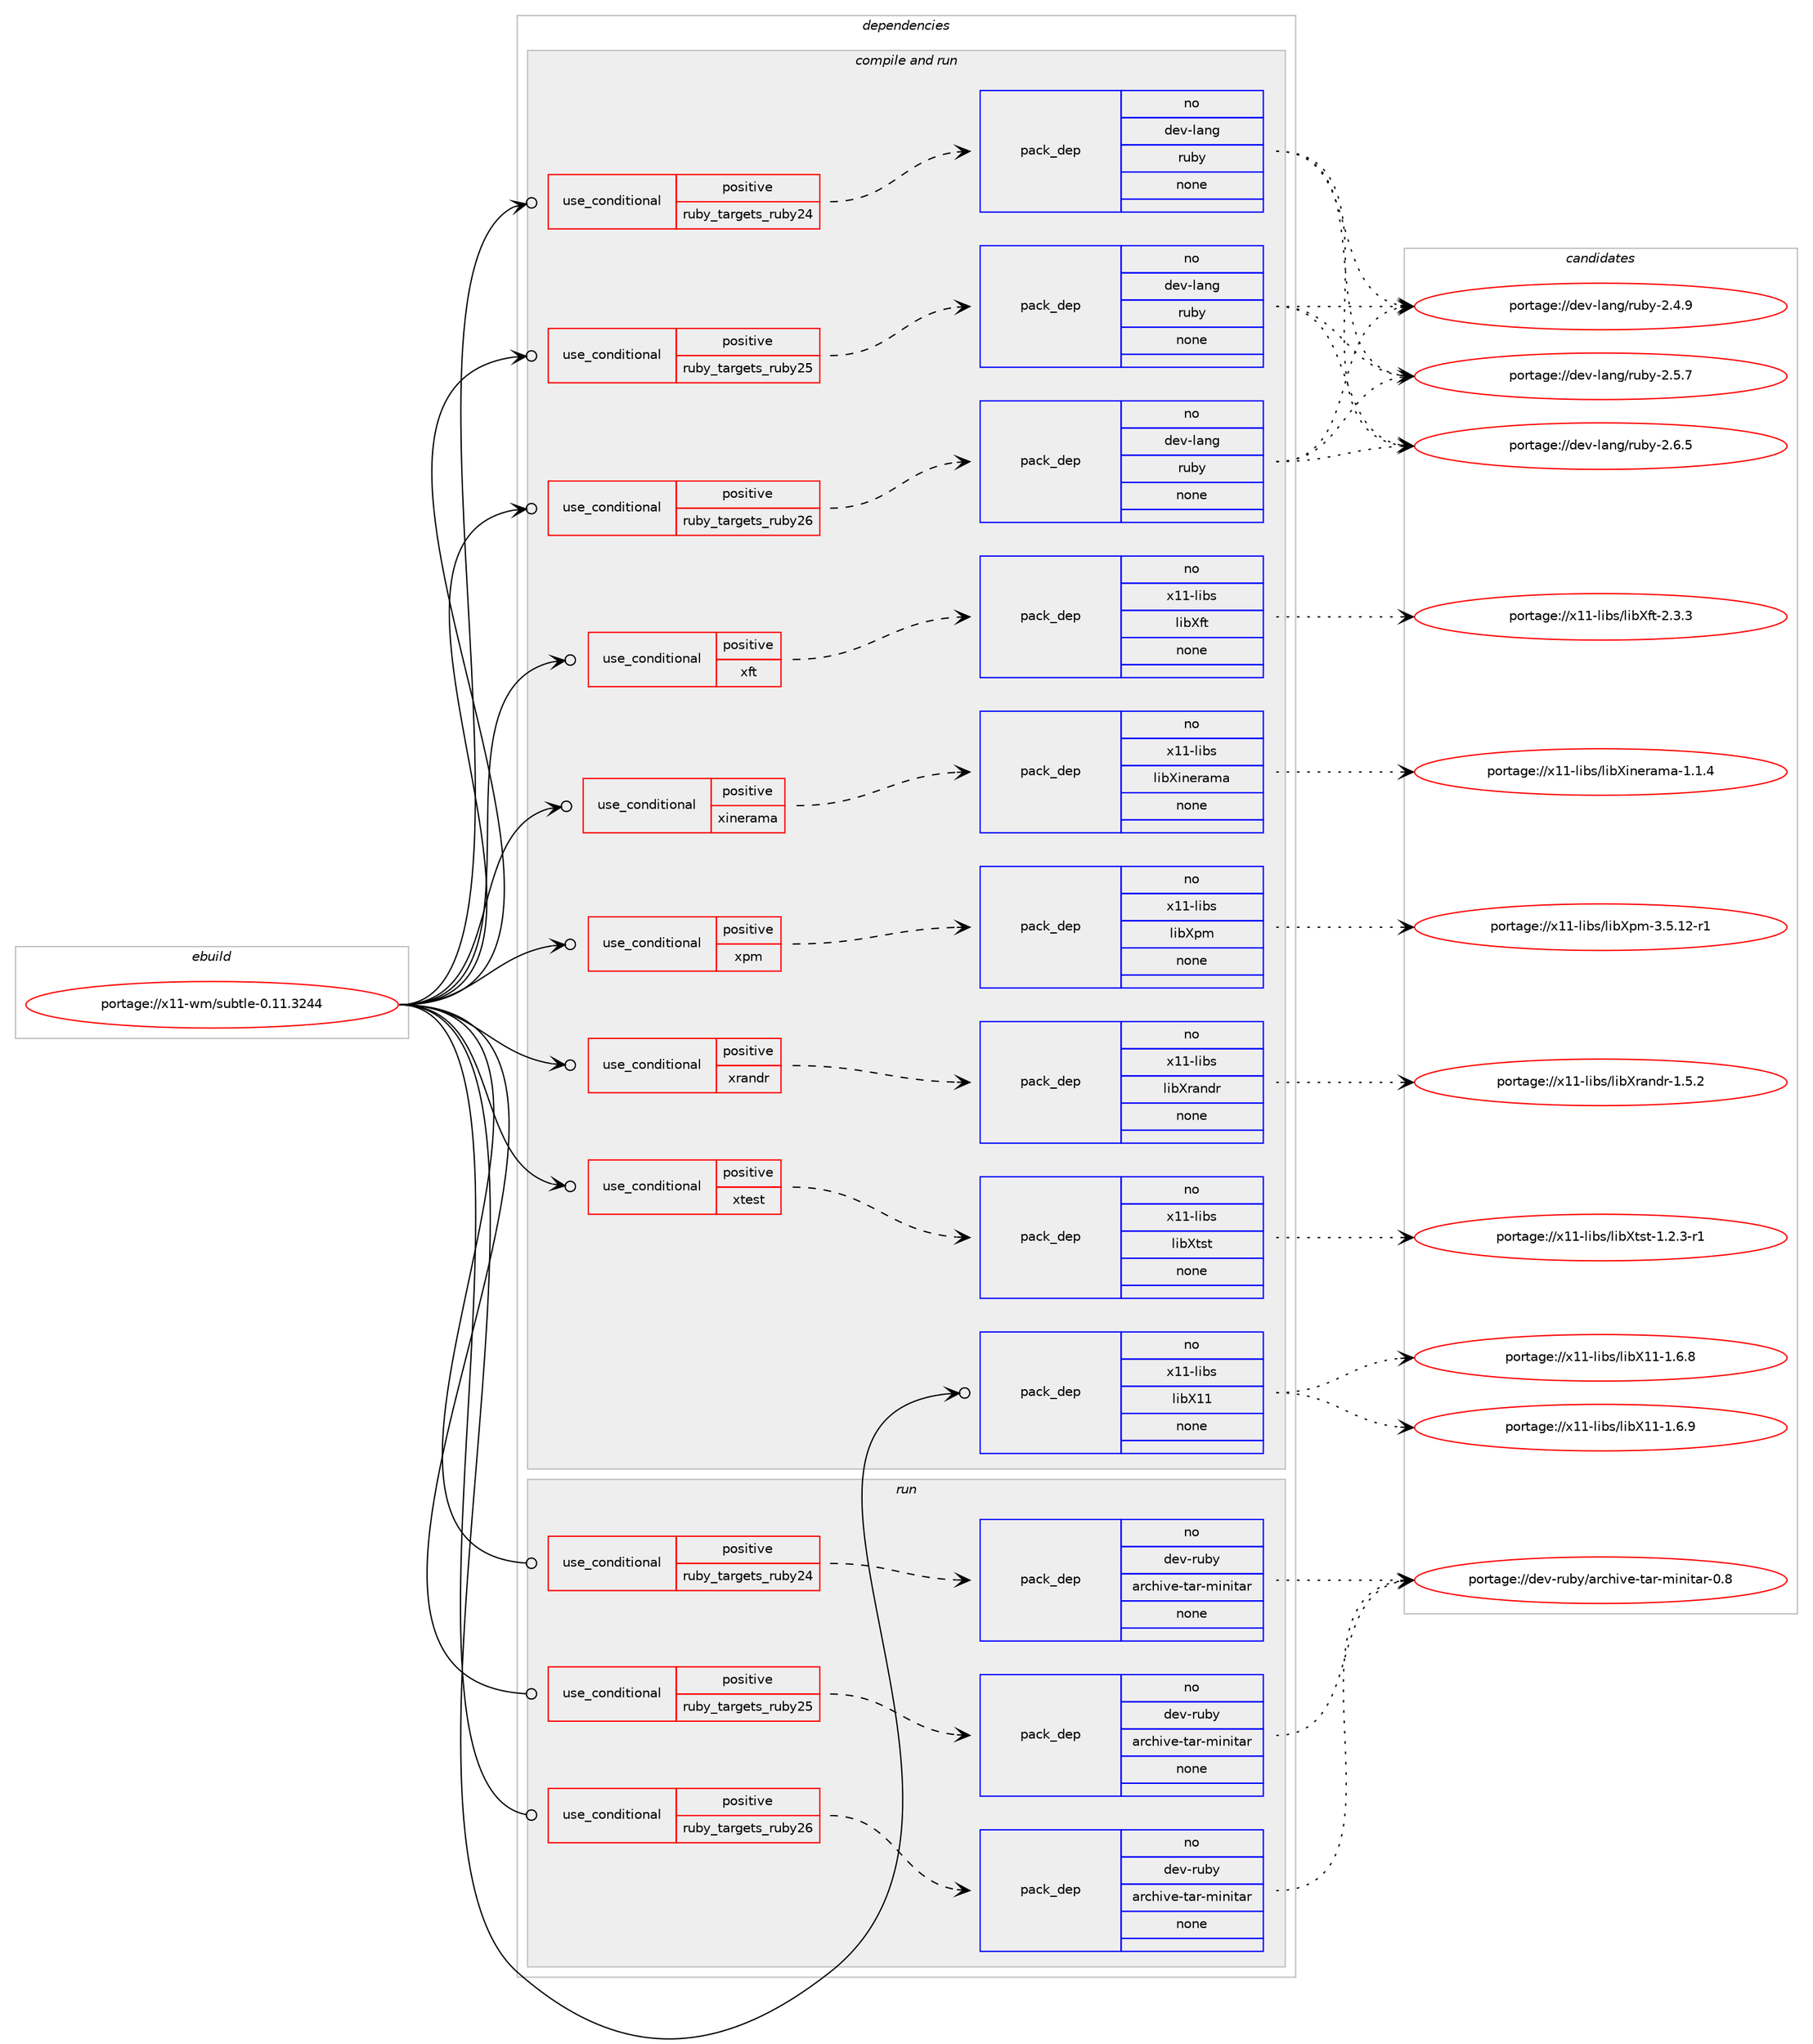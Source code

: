 digraph prolog {

# *************
# Graph options
# *************

newrank=true;
concentrate=true;
compound=true;
graph [rankdir=LR,fontname=Helvetica,fontsize=10,ranksep=1.5];#, ranksep=2.5, nodesep=0.2];
edge  [arrowhead=vee];
node  [fontname=Helvetica,fontsize=10];

# **********
# The ebuild
# **********

subgraph cluster_leftcol {
color=gray;
rank=same;
label=<<i>ebuild</i>>;
id [label="portage://x11-wm/subtle-0.11.3244", color=red, width=4, href="../x11-wm/subtle-0.11.3244.svg"];
}

# ****************
# The dependencies
# ****************

subgraph cluster_midcol {
color=gray;
label=<<i>dependencies</i>>;
subgraph cluster_compile {
fillcolor="#eeeeee";
style=filled;
label=<<i>compile</i>>;
}
subgraph cluster_compileandrun {
fillcolor="#eeeeee";
style=filled;
label=<<i>compile and run</i>>;
subgraph cond109449 {
dependency460988 [label=<<TABLE BORDER="0" CELLBORDER="1" CELLSPACING="0" CELLPADDING="4"><TR><TD ROWSPAN="3" CELLPADDING="10">use_conditional</TD></TR><TR><TD>positive</TD></TR><TR><TD>ruby_targets_ruby24</TD></TR></TABLE>>, shape=none, color=red];
subgraph pack343177 {
dependency460989 [label=<<TABLE BORDER="0" CELLBORDER="1" CELLSPACING="0" CELLPADDING="4" WIDTH="220"><TR><TD ROWSPAN="6" CELLPADDING="30">pack_dep</TD></TR><TR><TD WIDTH="110">no</TD></TR><TR><TD>dev-lang</TD></TR><TR><TD>ruby</TD></TR><TR><TD>none</TD></TR><TR><TD></TD></TR></TABLE>>, shape=none, color=blue];
}
dependency460988:e -> dependency460989:w [weight=20,style="dashed",arrowhead="vee"];
}
id:e -> dependency460988:w [weight=20,style="solid",arrowhead="odotvee"];
subgraph cond109450 {
dependency460990 [label=<<TABLE BORDER="0" CELLBORDER="1" CELLSPACING="0" CELLPADDING="4"><TR><TD ROWSPAN="3" CELLPADDING="10">use_conditional</TD></TR><TR><TD>positive</TD></TR><TR><TD>ruby_targets_ruby25</TD></TR></TABLE>>, shape=none, color=red];
subgraph pack343178 {
dependency460991 [label=<<TABLE BORDER="0" CELLBORDER="1" CELLSPACING="0" CELLPADDING="4" WIDTH="220"><TR><TD ROWSPAN="6" CELLPADDING="30">pack_dep</TD></TR><TR><TD WIDTH="110">no</TD></TR><TR><TD>dev-lang</TD></TR><TR><TD>ruby</TD></TR><TR><TD>none</TD></TR><TR><TD></TD></TR></TABLE>>, shape=none, color=blue];
}
dependency460990:e -> dependency460991:w [weight=20,style="dashed",arrowhead="vee"];
}
id:e -> dependency460990:w [weight=20,style="solid",arrowhead="odotvee"];
subgraph cond109451 {
dependency460992 [label=<<TABLE BORDER="0" CELLBORDER="1" CELLSPACING="0" CELLPADDING="4"><TR><TD ROWSPAN="3" CELLPADDING="10">use_conditional</TD></TR><TR><TD>positive</TD></TR><TR><TD>ruby_targets_ruby26</TD></TR></TABLE>>, shape=none, color=red];
subgraph pack343179 {
dependency460993 [label=<<TABLE BORDER="0" CELLBORDER="1" CELLSPACING="0" CELLPADDING="4" WIDTH="220"><TR><TD ROWSPAN="6" CELLPADDING="30">pack_dep</TD></TR><TR><TD WIDTH="110">no</TD></TR><TR><TD>dev-lang</TD></TR><TR><TD>ruby</TD></TR><TR><TD>none</TD></TR><TR><TD></TD></TR></TABLE>>, shape=none, color=blue];
}
dependency460992:e -> dependency460993:w [weight=20,style="dashed",arrowhead="vee"];
}
id:e -> dependency460992:w [weight=20,style="solid",arrowhead="odotvee"];
subgraph cond109452 {
dependency460994 [label=<<TABLE BORDER="0" CELLBORDER="1" CELLSPACING="0" CELLPADDING="4"><TR><TD ROWSPAN="3" CELLPADDING="10">use_conditional</TD></TR><TR><TD>positive</TD></TR><TR><TD>xft</TD></TR></TABLE>>, shape=none, color=red];
subgraph pack343180 {
dependency460995 [label=<<TABLE BORDER="0" CELLBORDER="1" CELLSPACING="0" CELLPADDING="4" WIDTH="220"><TR><TD ROWSPAN="6" CELLPADDING="30">pack_dep</TD></TR><TR><TD WIDTH="110">no</TD></TR><TR><TD>x11-libs</TD></TR><TR><TD>libXft</TD></TR><TR><TD>none</TD></TR><TR><TD></TD></TR></TABLE>>, shape=none, color=blue];
}
dependency460994:e -> dependency460995:w [weight=20,style="dashed",arrowhead="vee"];
}
id:e -> dependency460994:w [weight=20,style="solid",arrowhead="odotvee"];
subgraph cond109453 {
dependency460996 [label=<<TABLE BORDER="0" CELLBORDER="1" CELLSPACING="0" CELLPADDING="4"><TR><TD ROWSPAN="3" CELLPADDING="10">use_conditional</TD></TR><TR><TD>positive</TD></TR><TR><TD>xinerama</TD></TR></TABLE>>, shape=none, color=red];
subgraph pack343181 {
dependency460997 [label=<<TABLE BORDER="0" CELLBORDER="1" CELLSPACING="0" CELLPADDING="4" WIDTH="220"><TR><TD ROWSPAN="6" CELLPADDING="30">pack_dep</TD></TR><TR><TD WIDTH="110">no</TD></TR><TR><TD>x11-libs</TD></TR><TR><TD>libXinerama</TD></TR><TR><TD>none</TD></TR><TR><TD></TD></TR></TABLE>>, shape=none, color=blue];
}
dependency460996:e -> dependency460997:w [weight=20,style="dashed",arrowhead="vee"];
}
id:e -> dependency460996:w [weight=20,style="solid",arrowhead="odotvee"];
subgraph cond109454 {
dependency460998 [label=<<TABLE BORDER="0" CELLBORDER="1" CELLSPACING="0" CELLPADDING="4"><TR><TD ROWSPAN="3" CELLPADDING="10">use_conditional</TD></TR><TR><TD>positive</TD></TR><TR><TD>xpm</TD></TR></TABLE>>, shape=none, color=red];
subgraph pack343182 {
dependency460999 [label=<<TABLE BORDER="0" CELLBORDER="1" CELLSPACING="0" CELLPADDING="4" WIDTH="220"><TR><TD ROWSPAN="6" CELLPADDING="30">pack_dep</TD></TR><TR><TD WIDTH="110">no</TD></TR><TR><TD>x11-libs</TD></TR><TR><TD>libXpm</TD></TR><TR><TD>none</TD></TR><TR><TD></TD></TR></TABLE>>, shape=none, color=blue];
}
dependency460998:e -> dependency460999:w [weight=20,style="dashed",arrowhead="vee"];
}
id:e -> dependency460998:w [weight=20,style="solid",arrowhead="odotvee"];
subgraph cond109455 {
dependency461000 [label=<<TABLE BORDER="0" CELLBORDER="1" CELLSPACING="0" CELLPADDING="4"><TR><TD ROWSPAN="3" CELLPADDING="10">use_conditional</TD></TR><TR><TD>positive</TD></TR><TR><TD>xrandr</TD></TR></TABLE>>, shape=none, color=red];
subgraph pack343183 {
dependency461001 [label=<<TABLE BORDER="0" CELLBORDER="1" CELLSPACING="0" CELLPADDING="4" WIDTH="220"><TR><TD ROWSPAN="6" CELLPADDING="30">pack_dep</TD></TR><TR><TD WIDTH="110">no</TD></TR><TR><TD>x11-libs</TD></TR><TR><TD>libXrandr</TD></TR><TR><TD>none</TD></TR><TR><TD></TD></TR></TABLE>>, shape=none, color=blue];
}
dependency461000:e -> dependency461001:w [weight=20,style="dashed",arrowhead="vee"];
}
id:e -> dependency461000:w [weight=20,style="solid",arrowhead="odotvee"];
subgraph cond109456 {
dependency461002 [label=<<TABLE BORDER="0" CELLBORDER="1" CELLSPACING="0" CELLPADDING="4"><TR><TD ROWSPAN="3" CELLPADDING="10">use_conditional</TD></TR><TR><TD>positive</TD></TR><TR><TD>xtest</TD></TR></TABLE>>, shape=none, color=red];
subgraph pack343184 {
dependency461003 [label=<<TABLE BORDER="0" CELLBORDER="1" CELLSPACING="0" CELLPADDING="4" WIDTH="220"><TR><TD ROWSPAN="6" CELLPADDING="30">pack_dep</TD></TR><TR><TD WIDTH="110">no</TD></TR><TR><TD>x11-libs</TD></TR><TR><TD>libXtst</TD></TR><TR><TD>none</TD></TR><TR><TD></TD></TR></TABLE>>, shape=none, color=blue];
}
dependency461002:e -> dependency461003:w [weight=20,style="dashed",arrowhead="vee"];
}
id:e -> dependency461002:w [weight=20,style="solid",arrowhead="odotvee"];
subgraph pack343185 {
dependency461004 [label=<<TABLE BORDER="0" CELLBORDER="1" CELLSPACING="0" CELLPADDING="4" WIDTH="220"><TR><TD ROWSPAN="6" CELLPADDING="30">pack_dep</TD></TR><TR><TD WIDTH="110">no</TD></TR><TR><TD>x11-libs</TD></TR><TR><TD>libX11</TD></TR><TR><TD>none</TD></TR><TR><TD></TD></TR></TABLE>>, shape=none, color=blue];
}
id:e -> dependency461004:w [weight=20,style="solid",arrowhead="odotvee"];
}
subgraph cluster_run {
fillcolor="#eeeeee";
style=filled;
label=<<i>run</i>>;
subgraph cond109457 {
dependency461005 [label=<<TABLE BORDER="0" CELLBORDER="1" CELLSPACING="0" CELLPADDING="4"><TR><TD ROWSPAN="3" CELLPADDING="10">use_conditional</TD></TR><TR><TD>positive</TD></TR><TR><TD>ruby_targets_ruby24</TD></TR></TABLE>>, shape=none, color=red];
subgraph pack343186 {
dependency461006 [label=<<TABLE BORDER="0" CELLBORDER="1" CELLSPACING="0" CELLPADDING="4" WIDTH="220"><TR><TD ROWSPAN="6" CELLPADDING="30">pack_dep</TD></TR><TR><TD WIDTH="110">no</TD></TR><TR><TD>dev-ruby</TD></TR><TR><TD>archive-tar-minitar</TD></TR><TR><TD>none</TD></TR><TR><TD></TD></TR></TABLE>>, shape=none, color=blue];
}
dependency461005:e -> dependency461006:w [weight=20,style="dashed",arrowhead="vee"];
}
id:e -> dependency461005:w [weight=20,style="solid",arrowhead="odot"];
subgraph cond109458 {
dependency461007 [label=<<TABLE BORDER="0" CELLBORDER="1" CELLSPACING="0" CELLPADDING="4"><TR><TD ROWSPAN="3" CELLPADDING="10">use_conditional</TD></TR><TR><TD>positive</TD></TR><TR><TD>ruby_targets_ruby25</TD></TR></TABLE>>, shape=none, color=red];
subgraph pack343187 {
dependency461008 [label=<<TABLE BORDER="0" CELLBORDER="1" CELLSPACING="0" CELLPADDING="4" WIDTH="220"><TR><TD ROWSPAN="6" CELLPADDING="30">pack_dep</TD></TR><TR><TD WIDTH="110">no</TD></TR><TR><TD>dev-ruby</TD></TR><TR><TD>archive-tar-minitar</TD></TR><TR><TD>none</TD></TR><TR><TD></TD></TR></TABLE>>, shape=none, color=blue];
}
dependency461007:e -> dependency461008:w [weight=20,style="dashed",arrowhead="vee"];
}
id:e -> dependency461007:w [weight=20,style="solid",arrowhead="odot"];
subgraph cond109459 {
dependency461009 [label=<<TABLE BORDER="0" CELLBORDER="1" CELLSPACING="0" CELLPADDING="4"><TR><TD ROWSPAN="3" CELLPADDING="10">use_conditional</TD></TR><TR><TD>positive</TD></TR><TR><TD>ruby_targets_ruby26</TD></TR></TABLE>>, shape=none, color=red];
subgraph pack343188 {
dependency461010 [label=<<TABLE BORDER="0" CELLBORDER="1" CELLSPACING="0" CELLPADDING="4" WIDTH="220"><TR><TD ROWSPAN="6" CELLPADDING="30">pack_dep</TD></TR><TR><TD WIDTH="110">no</TD></TR><TR><TD>dev-ruby</TD></TR><TR><TD>archive-tar-minitar</TD></TR><TR><TD>none</TD></TR><TR><TD></TD></TR></TABLE>>, shape=none, color=blue];
}
dependency461009:e -> dependency461010:w [weight=20,style="dashed",arrowhead="vee"];
}
id:e -> dependency461009:w [weight=20,style="solid",arrowhead="odot"];
}
}

# **************
# The candidates
# **************

subgraph cluster_choices {
rank=same;
color=gray;
label=<<i>candidates</i>>;

subgraph choice343177 {
color=black;
nodesep=1;
choiceportage10010111845108971101034711411798121455046524657 [label="portage://dev-lang/ruby-2.4.9", color=red, width=4,href="../dev-lang/ruby-2.4.9.svg"];
choiceportage10010111845108971101034711411798121455046534655 [label="portage://dev-lang/ruby-2.5.7", color=red, width=4,href="../dev-lang/ruby-2.5.7.svg"];
choiceportage10010111845108971101034711411798121455046544653 [label="portage://dev-lang/ruby-2.6.5", color=red, width=4,href="../dev-lang/ruby-2.6.5.svg"];
dependency460989:e -> choiceportage10010111845108971101034711411798121455046524657:w [style=dotted,weight="100"];
dependency460989:e -> choiceportage10010111845108971101034711411798121455046534655:w [style=dotted,weight="100"];
dependency460989:e -> choiceportage10010111845108971101034711411798121455046544653:w [style=dotted,weight="100"];
}
subgraph choice343178 {
color=black;
nodesep=1;
choiceportage10010111845108971101034711411798121455046524657 [label="portage://dev-lang/ruby-2.4.9", color=red, width=4,href="../dev-lang/ruby-2.4.9.svg"];
choiceportage10010111845108971101034711411798121455046534655 [label="portage://dev-lang/ruby-2.5.7", color=red, width=4,href="../dev-lang/ruby-2.5.7.svg"];
choiceportage10010111845108971101034711411798121455046544653 [label="portage://dev-lang/ruby-2.6.5", color=red, width=4,href="../dev-lang/ruby-2.6.5.svg"];
dependency460991:e -> choiceportage10010111845108971101034711411798121455046524657:w [style=dotted,weight="100"];
dependency460991:e -> choiceportage10010111845108971101034711411798121455046534655:w [style=dotted,weight="100"];
dependency460991:e -> choiceportage10010111845108971101034711411798121455046544653:w [style=dotted,weight="100"];
}
subgraph choice343179 {
color=black;
nodesep=1;
choiceportage10010111845108971101034711411798121455046524657 [label="portage://dev-lang/ruby-2.4.9", color=red, width=4,href="../dev-lang/ruby-2.4.9.svg"];
choiceportage10010111845108971101034711411798121455046534655 [label="portage://dev-lang/ruby-2.5.7", color=red, width=4,href="../dev-lang/ruby-2.5.7.svg"];
choiceportage10010111845108971101034711411798121455046544653 [label="portage://dev-lang/ruby-2.6.5", color=red, width=4,href="../dev-lang/ruby-2.6.5.svg"];
dependency460993:e -> choiceportage10010111845108971101034711411798121455046524657:w [style=dotted,weight="100"];
dependency460993:e -> choiceportage10010111845108971101034711411798121455046534655:w [style=dotted,weight="100"];
dependency460993:e -> choiceportage10010111845108971101034711411798121455046544653:w [style=dotted,weight="100"];
}
subgraph choice343180 {
color=black;
nodesep=1;
choiceportage12049494510810598115471081059888102116455046514651 [label="portage://x11-libs/libXft-2.3.3", color=red, width=4,href="../x11-libs/libXft-2.3.3.svg"];
dependency460995:e -> choiceportage12049494510810598115471081059888102116455046514651:w [style=dotted,weight="100"];
}
subgraph choice343181 {
color=black;
nodesep=1;
choiceportage120494945108105981154710810598881051101011149710997454946494652 [label="portage://x11-libs/libXinerama-1.1.4", color=red, width=4,href="../x11-libs/libXinerama-1.1.4.svg"];
dependency460997:e -> choiceportage120494945108105981154710810598881051101011149710997454946494652:w [style=dotted,weight="100"];
}
subgraph choice343182 {
color=black;
nodesep=1;
choiceportage12049494510810598115471081059888112109455146534649504511449 [label="portage://x11-libs/libXpm-3.5.12-r1", color=red, width=4,href="../x11-libs/libXpm-3.5.12-r1.svg"];
dependency460999:e -> choiceportage12049494510810598115471081059888112109455146534649504511449:w [style=dotted,weight="100"];
}
subgraph choice343183 {
color=black;
nodesep=1;
choiceportage1204949451081059811547108105988811497110100114454946534650 [label="portage://x11-libs/libXrandr-1.5.2", color=red, width=4,href="../x11-libs/libXrandr-1.5.2.svg"];
dependency461001:e -> choiceportage1204949451081059811547108105988811497110100114454946534650:w [style=dotted,weight="100"];
}
subgraph choice343184 {
color=black;
nodesep=1;
choiceportage120494945108105981154710810598881161151164549465046514511449 [label="portage://x11-libs/libXtst-1.2.3-r1", color=red, width=4,href="../x11-libs/libXtst-1.2.3-r1.svg"];
dependency461003:e -> choiceportage120494945108105981154710810598881161151164549465046514511449:w [style=dotted,weight="100"];
}
subgraph choice343185 {
color=black;
nodesep=1;
choiceportage120494945108105981154710810598884949454946544656 [label="portage://x11-libs/libX11-1.6.8", color=red, width=4,href="../x11-libs/libX11-1.6.8.svg"];
choiceportage120494945108105981154710810598884949454946544657 [label="portage://x11-libs/libX11-1.6.9", color=red, width=4,href="../x11-libs/libX11-1.6.9.svg"];
dependency461004:e -> choiceportage120494945108105981154710810598884949454946544656:w [style=dotted,weight="100"];
dependency461004:e -> choiceportage120494945108105981154710810598884949454946544657:w [style=dotted,weight="100"];
}
subgraph choice343186 {
color=black;
nodesep=1;
choiceportage10010111845114117981214797114991041051181014511697114451091051101051169711445484656 [label="portage://dev-ruby/archive-tar-minitar-0.8", color=red, width=4,href="../dev-ruby/archive-tar-minitar-0.8.svg"];
dependency461006:e -> choiceportage10010111845114117981214797114991041051181014511697114451091051101051169711445484656:w [style=dotted,weight="100"];
}
subgraph choice343187 {
color=black;
nodesep=1;
choiceportage10010111845114117981214797114991041051181014511697114451091051101051169711445484656 [label="portage://dev-ruby/archive-tar-minitar-0.8", color=red, width=4,href="../dev-ruby/archive-tar-minitar-0.8.svg"];
dependency461008:e -> choiceportage10010111845114117981214797114991041051181014511697114451091051101051169711445484656:w [style=dotted,weight="100"];
}
subgraph choice343188 {
color=black;
nodesep=1;
choiceportage10010111845114117981214797114991041051181014511697114451091051101051169711445484656 [label="portage://dev-ruby/archive-tar-minitar-0.8", color=red, width=4,href="../dev-ruby/archive-tar-minitar-0.8.svg"];
dependency461010:e -> choiceportage10010111845114117981214797114991041051181014511697114451091051101051169711445484656:w [style=dotted,weight="100"];
}
}

}
